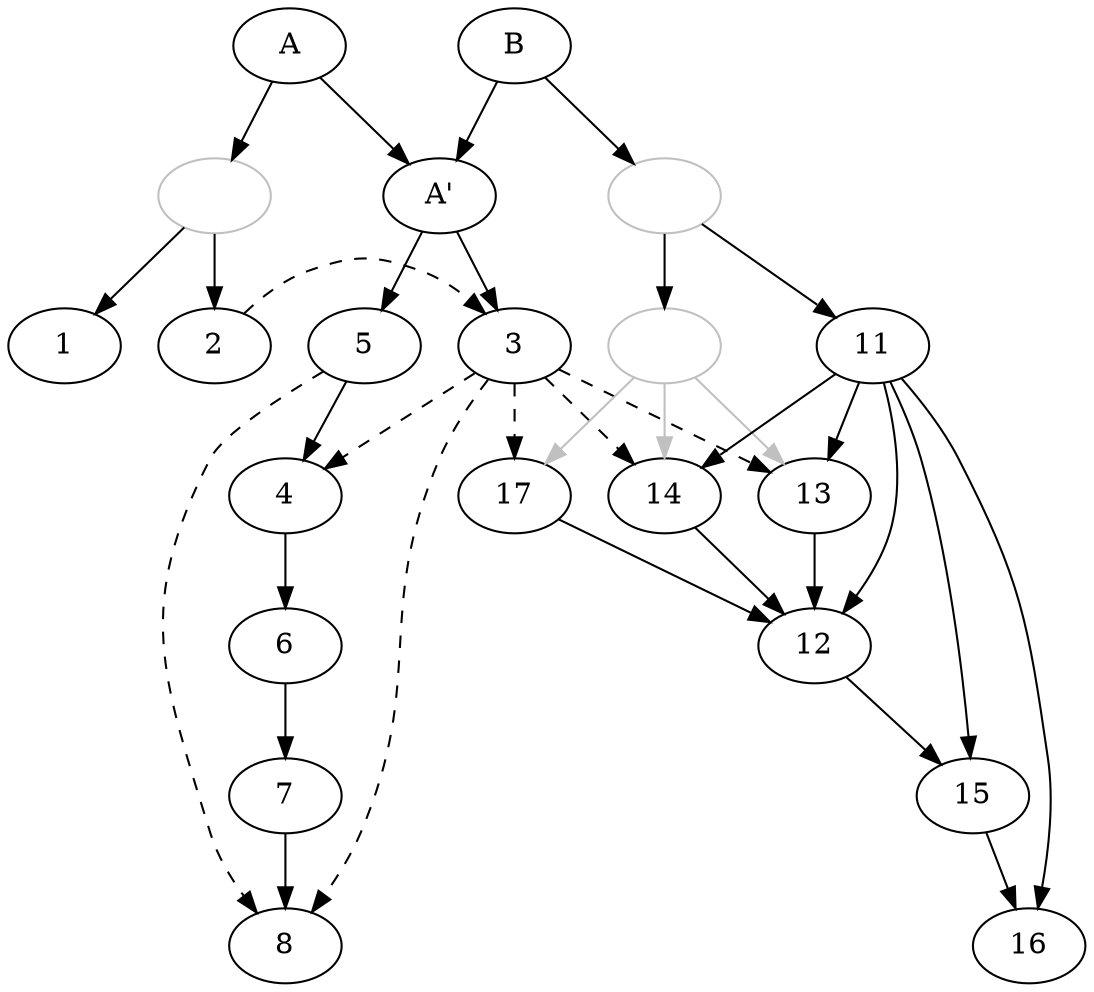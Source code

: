 digraph {

A -> 1 ;
1-> un;
1-> deux;
A-> Aprime;
B -> Aprime;
Aprime-> trois;
Aprime-> cinq;
cinq-> quatre;
quatre->six;
six->sept;
sept->huit;
deux->trois[style="dashed"];
trois->huit[style="dashed"];
trois-> quatre[style="dashed"];
B ->2;
2->3;
3-> quatorze[color=grey];
3->treize[color=grey];
3->dixsept[color=grey];
2[color=grey];
2-> onze;
onze-> douze;
onze-> treize;
onze->quatorze;
trois->quatorze[style="dashed"];
trois->treize[style="dashed"];
trois->dixsept[style="dashed"];
onze-> quinze
onze-> seize
douze-> quinze
quinze->seize
dixsept->douze
treize->douze
quatorze->douze
cinq->huit[style="dashed"]


A[label="A"];
B[label="B"];
Aprime[label="A'"];
un[label="1"];
deux[label="2"];
trois[label="3"];
quatre[label="4"];
cinq[label="5"];
six[label="6"];
sept[label="7"];
huit[label="8"];
onze[label="11"];
douze[label="12"];
treize[label="13"];
quatorze[label="14"];
quinze[label="15"];
seize[label="16"];
dixsept[label="17"];
1[label="", color=grey];
2[label="", color=grey];
3[label="", color=grey];
 { rank=same; A; B; }
 { rank=same; un; deux; trois; cinq}
 { rank=same; quatre; treize; quatorze;dixsept }
  { rank=same; six; douze; }
}

